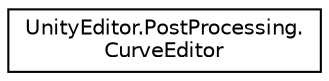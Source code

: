 digraph "Graphical Class Hierarchy"
{
  edge [fontname="Helvetica",fontsize="10",labelfontname="Helvetica",labelfontsize="10"];
  node [fontname="Helvetica",fontsize="10",shape=record];
  rankdir="LR";
  Node0 [label="UnityEditor.PostProcessing.\lCurveEditor",height=0.2,width=0.4,color="black", fillcolor="white", style="filled",URL="$class_unity_editor_1_1_post_processing_1_1_curve_editor.html"];
}
